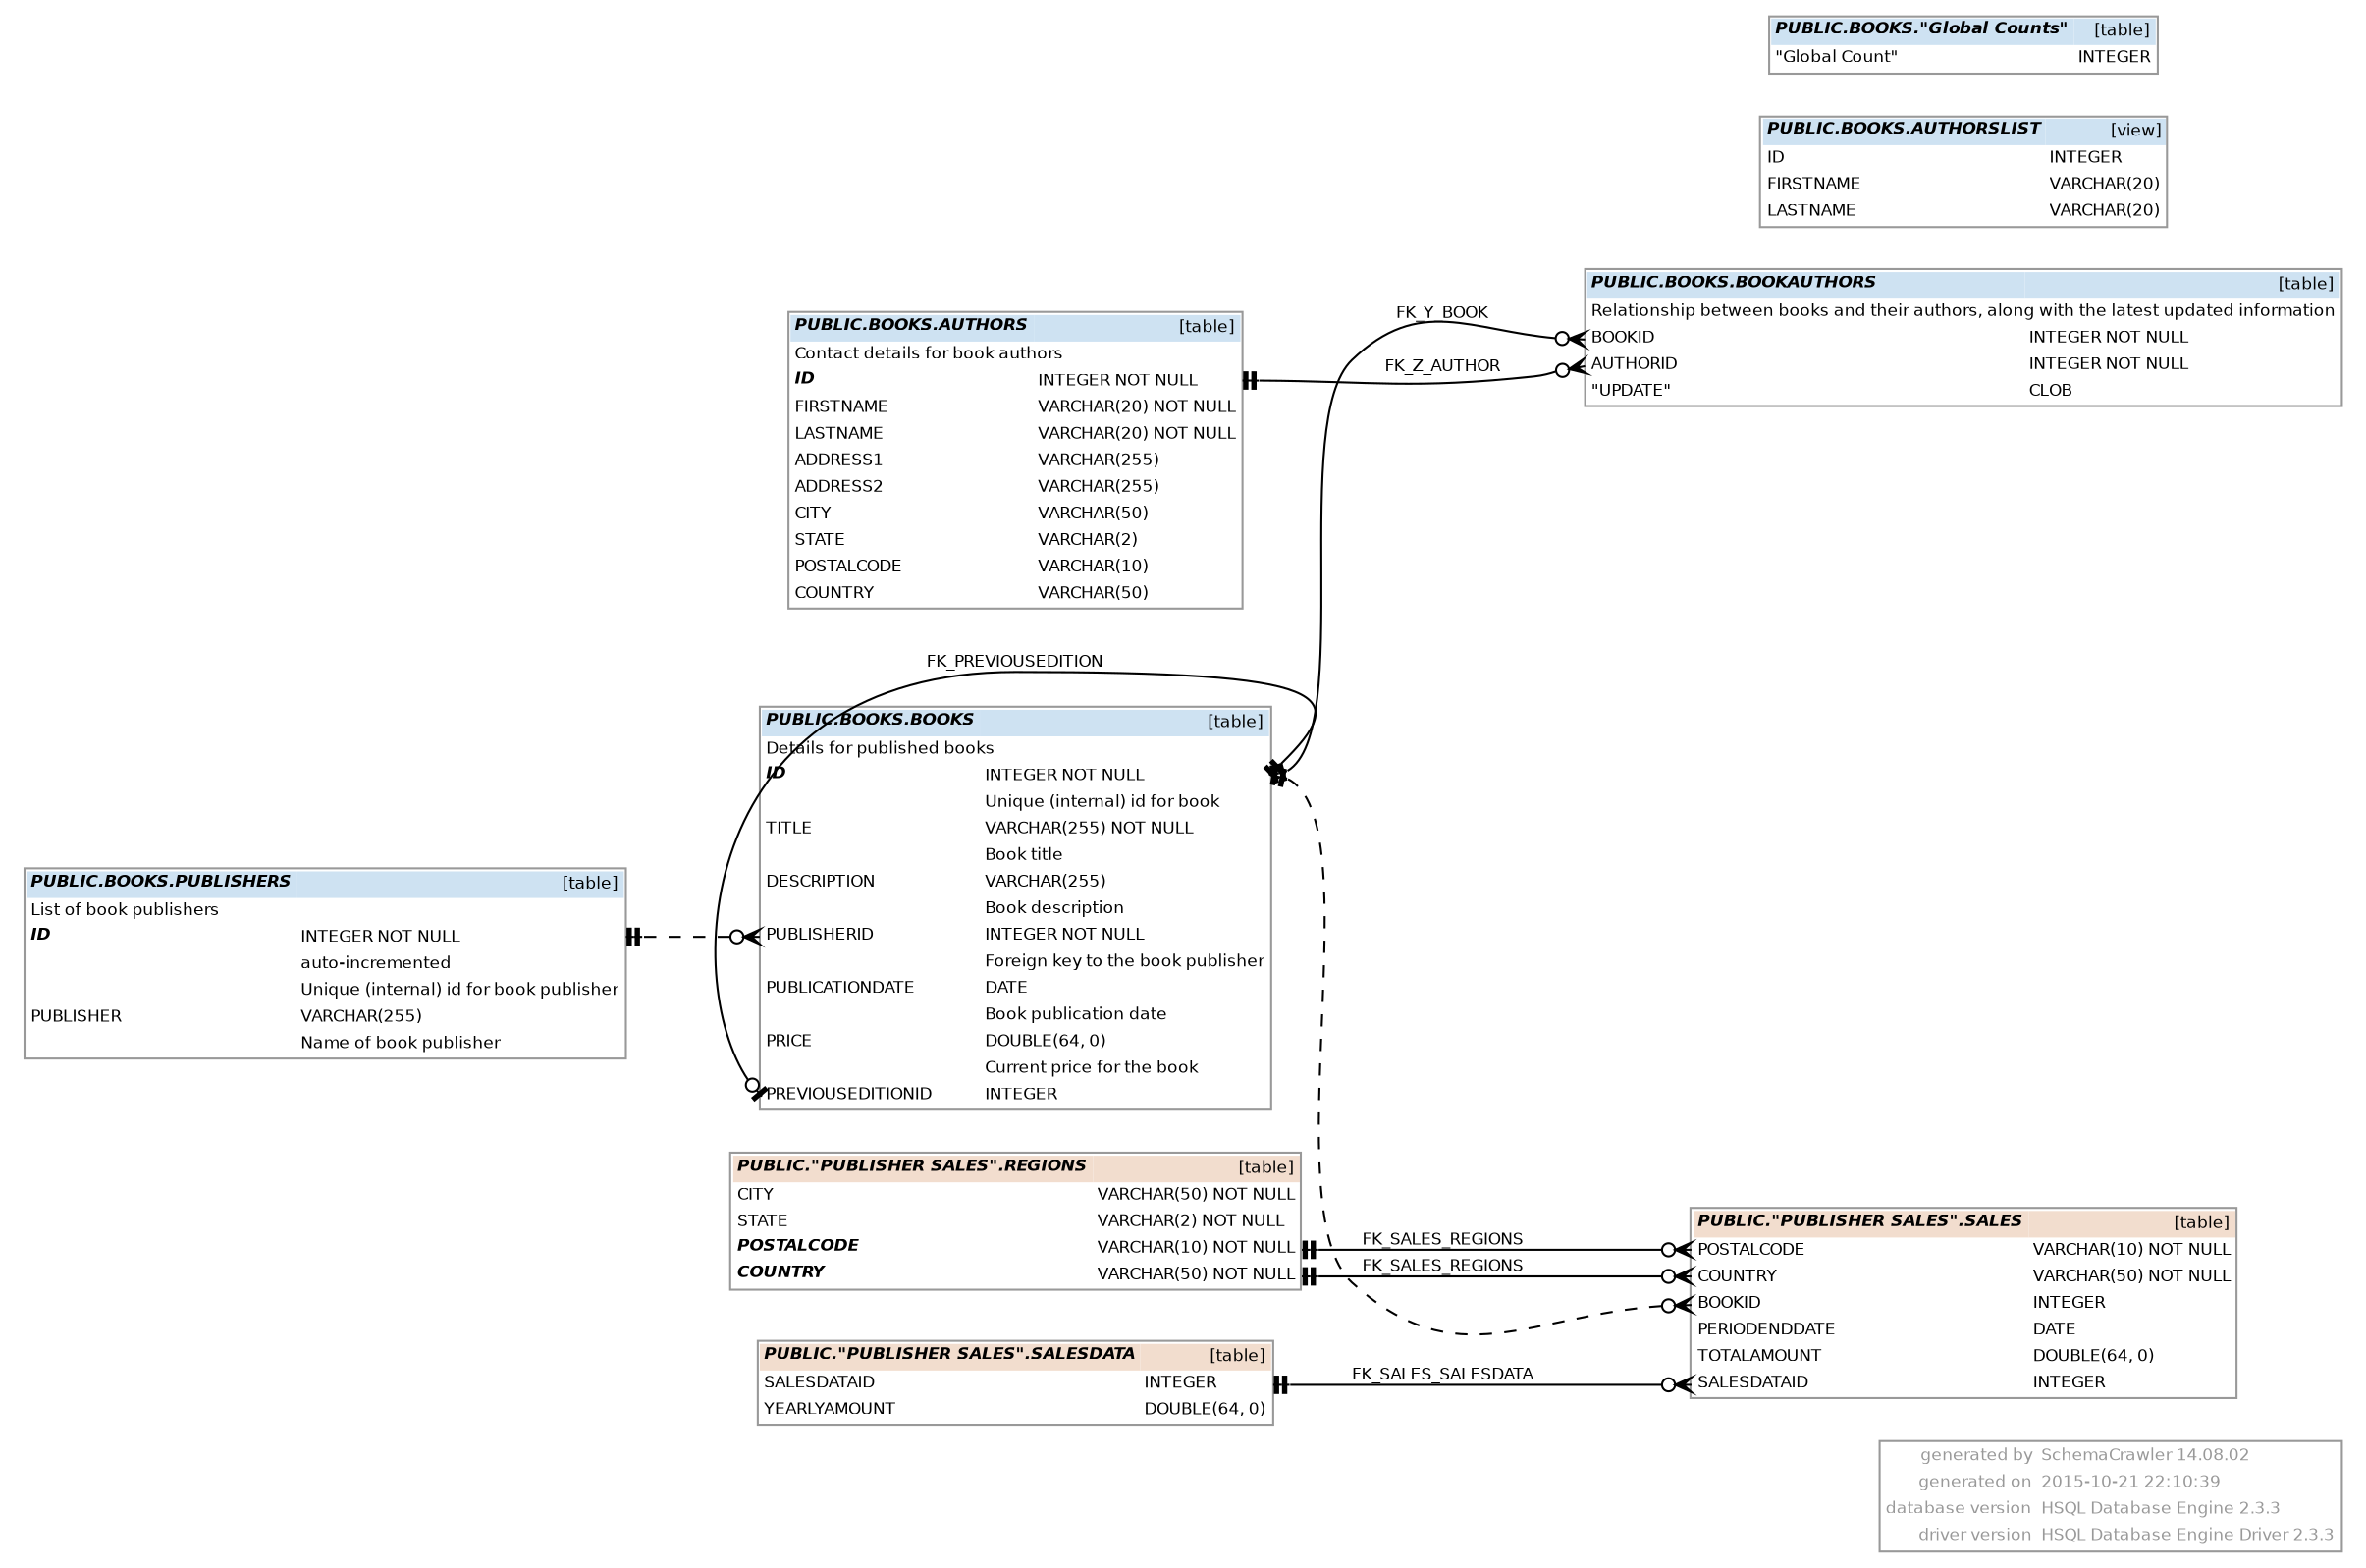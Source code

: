digraph "SchemaCrawler_Diagram" {

  graph [
    nodesep="0.18"
    ranksep="0.46"
    rankdir="RL"
    fontname="Helvetica"
    fontsize="8"
  ];
  
  node [
    fontname="Helvetica"
    fontsize="8"
    shape="plaintext"
  ];
  
  edge [
    fontname="Helvetica"
    fontsize="8"  
    arrowsize="0.8"
  ];


  graph [fontcolor="#999999", 
    label=<
<table color="#999999" border="1" cellborder="0" cellspacing="0">
	<tr>
		<td align='right'>generated by</td>
		<td align='left'>SchemaCrawler 14.08.02</td>
	</tr>
	<tr>
		<td align='right'>generated on</td>
		<td align='left'>2015-10-21 22:10:39</td>
	</tr>
	<tr>
		<td align='right'>database version</td>
		<td align='left'>HSQL Database Engine 2.3.3</td>
	</tr>
	<tr>
		<td align='right'>driver version</td>
		<td align='left'>HSQL Database Engine Driver 2.3.3</td>
	</tr>
      </table>    >
    labeljust=r
    labelloc=b
  ];

  /* PUBLIC.BOOKS.AUTHORS -=-=-=-=-=-=-=-=-=-=-=-=-=- */
  "authors_dba8a1ff" [
    label=<
      <table border="1" cellborder="0" cellpadding="2" cellspacing="0" bgcolor="white" color="#999999">
	<tr>
		<td colspan='2' bgcolor='#CEE2F2' align='left'><b><i>PUBLIC.BOOKS.AUTHORS</i></b></td>
		<td bgcolor='#CEE2F2' align='right'>[table]</td>
	</tr>
	<tr>
		<td colspan='3' align='left'>Contact details for book authors</td>
	</tr>
	<tr>
		<td port='id_ecfc5f6a.start' align='left'><b><i>ID</i></b></td>
		<td align='left'> </td>
		<td port='id_ecfc5f6a.end' align='left'>INTEGER NOT NULL</td>
	</tr>
	<tr>
		<td port='firstname_212547ec.start' align='left'>FIRSTNAME</td>
		<td align='left'> </td>
		<td port='firstname_212547ec.end' align='left'>VARCHAR(20) NOT NULL</td>
	</tr>
	<tr>
		<td port='lastname_c2a4e130.start' align='left'>LASTNAME</td>
		<td align='left'> </td>
		<td port='lastname_c2a4e130.end' align='left'>VARCHAR(20) NOT NULL</td>
	</tr>
	<tr>
		<td port='address1_d0f1f1ec.start' align='left'>ADDRESS1</td>
		<td align='left'> </td>
		<td port='address1_d0f1f1ec.end' align='left'>VARCHAR(255)</td>
	</tr>
	<tr>
		<td port='address2_d0f1f1ed.start' align='left'>ADDRESS2</td>
		<td align='left'> </td>
		<td port='address2_d0f1f1ed.end' align='left'>VARCHAR(255)</td>
	</tr>
	<tr>
		<td port='city_9f5f8ffa.start' align='left'>CITY</td>
		<td align='left'> </td>
		<td port='city_9f5f8ffa.end' align='left'>VARCHAR(50)</td>
	</tr>
	<tr>
		<td port='state_4d789fc2.start' align='left'>STATE</td>
		<td align='left'> </td>
		<td port='state_4d789fc2.end' align='left'>VARCHAR(2)</td>
	</tr>
	<tr>
		<td port='postalcode_843cd087.start' align='left'>POSTALCODE</td>
		<td align='left'> </td>
		<td port='postalcode_843cd087.end' align='left'>VARCHAR(10)</td>
	</tr>
	<tr>
		<td port='country_7bfb2687.start' align='left'>COUNTRY</td>
		<td align='left'> </td>
		<td port='country_7bfb2687.end' align='left'>VARCHAR(50)</td>
	</tr>
      </table>
    >
  ];

  "bookauthors_aa4376":"authorid_19681b5e.start":w -> "authors_dba8a1ff":"id_ecfc5f6a.end":e [label=<FK_Z_AUTHOR> style="solid" dir="both" arrowhead="teetee" arrowtail="crowodot"];


  /* PUBLIC.BOOKS.AUTHORSLIST -=-=-=-=-=-=-=-=-=-=-=-=-=- */
  "authorslist_b29d331d" [
    label=<
      <table border="1" cellborder="0" cellpadding="2" cellspacing="0" bgcolor="white" color="#999999">
	<tr>
		<td colspan='2' bgcolor='#CEE2F2' align='left'><b><i>PUBLIC.BOOKS.AUTHORSLIST</i></b></td>
		<td bgcolor='#CEE2F2' align='right'>[view]</td>
	</tr>
	<tr>
		<td port='id_837fd18c.start' align='left'>ID</td>
		<td align='left'> </td>
		<td port='id_837fd18c.end' align='left'>INTEGER</td>
	</tr>
	<tr>
		<td port='firstname_d3258b8a.start' align='left'>FIRSTNAME</td>
		<td align='left'> </td>
		<td port='firstname_d3258b8a.end' align='left'>VARCHAR(20)</td>
	</tr>
	<tr>
		<td port='lastname_b7deb1d2.start' align='left'>LASTNAME</td>
		<td align='left'> </td>
		<td port='lastname_b7deb1d2.end' align='left'>VARCHAR(20)</td>
	</tr>
      </table>
    >
  ];



  /* PUBLIC.BOOKS.BOOKAUTHORS -=-=-=-=-=-=-=-=-=-=-=-=-=- */
  "bookauthors_aa4376" [
    label=<
      <table border="1" cellborder="0" cellpadding="2" cellspacing="0" bgcolor="white" color="#999999">
	<tr>
		<td colspan='2' bgcolor='#CEE2F2' align='left'><b><i>PUBLIC.BOOKS.BOOKAUTHORS</i></b></td>
		<td bgcolor='#CEE2F2' align='right'>[table]</td>
	</tr>
	<tr>
		<td colspan='3' align='left'>Relationship between books and their authors, along with the latest updated information</td>
	</tr>
	<tr>
		<td port='bookid_931bd73c.start' align='left'>BOOKID</td>
		<td align='left'> </td>
		<td port='bookid_931bd73c.end' align='left'>INTEGER NOT NULL</td>
	</tr>
	<tr>
		<td port='authorid_19681b5e.start' align='left'>AUTHORID</td>
		<td align='left'> </td>
		<td port='authorid_19681b5e.end' align='left'>INTEGER NOT NULL</td>
	</tr>
	<tr>
		<td port='update_7e11958f.start' align='left'>"UPDATE"</td>
		<td align='left'> </td>
		<td port='update_7e11958f.end' align='left'>CLOB</td>
	</tr>
      </table>
    >
  ];



  /* PUBLIC.BOOKS.BOOKS -=-=-=-=-=-=-=-=-=-=-=-=-=- */
  "books_afd2ba21" [
    label=<
      <table border="1" cellborder="0" cellpadding="2" cellspacing="0" bgcolor="white" color="#999999">
	<tr>
		<td colspan='2' bgcolor='#CEE2F2' align='left'><b><i>PUBLIC.BOOKS.BOOKS</i></b></td>
		<td bgcolor='#CEE2F2' align='right'>[table]</td>
	</tr>
	<tr>
		<td colspan='3' align='left'>Details for published books</td>
	</tr>
	<tr>
		<td port='id_bb8abc08.start' align='left'><b><i>ID</i></b></td>
		<td align='left'> </td>
		<td port='id_bb8abc08.end' align='left'>INTEGER NOT NULL</td>
	</tr>
	<tr>
		<td align='left'></td>
		<td align='left'> </td>
		<td align='left'>Unique (internal) id for book</td>
	</tr>
	<tr>
		<td port='title_764df42b.start' align='left'>TITLE</td>
		<td align='left'> </td>
		<td port='title_764df42b.end' align='left'>VARCHAR(255) NOT NULL</td>
	</tr>
	<tr>
		<td align='left'></td>
		<td align='left'> </td>
		<td align='left'>Book title</td>
	</tr>
	<tr>
		<td port='description_f1e45f8f.start' align='left'>DESCRIPTION</td>
		<td align='left'> </td>
		<td port='description_f1e45f8f.end' align='left'>VARCHAR(255)</td>
	</tr>
	<tr>
		<td align='left'></td>
		<td align='left'> </td>
		<td align='left'>Book description</td>
	</tr>
	<tr>
		<td port='publisherid_3413fbaa.start' align='left'>PUBLISHERID</td>
		<td align='left'> </td>
		<td port='publisherid_3413fbaa.end' align='left'>INTEGER NOT NULL</td>
	</tr>
	<tr>
		<td align='left'></td>
		<td align='left'> </td>
		<td align='left'>Foreign key to the book publisher</td>
	</tr>
	<tr>
		<td port='publicationdate_bf876ded.start' align='left'>PUBLICATIONDATE</td>
		<td align='left'> </td>
		<td port='publicationdate_bf876ded.end' align='left'>DATE</td>
	</tr>
	<tr>
		<td align='left'></td>
		<td align='left'> </td>
		<td align='left'>Book publication date</td>
	</tr>
	<tr>
		<td port='price_7619831c.start' align='left'>PRICE</td>
		<td align='left'> </td>
		<td port='price_7619831c.end' align='left'>DOUBLE(64, 0)</td>
	</tr>
	<tr>
		<td align='left'></td>
		<td align='left'> </td>
		<td align='left'>Current price for the book</td>
	</tr>
	<tr>
		<td port='previouseditionid_8c50cb95.start' align='left'>PREVIOUSEDITIONID</td>
		<td align='left'> </td>
		<td port='previouseditionid_8c50cb95.end' align='left'>INTEGER</td>
	</tr>
      </table>
    >
  ];

  "bookauthors_aa4376":"bookid_931bd73c.start":w -> "books_afd2ba21":"id_bb8abc08.end":e [label=<FK_Y_BOOK> style="solid" dir="both" arrowhead="teetee" arrowtail="crowodot"];
  "books_afd2ba21":"previouseditionid_8c50cb95.start":w -> "books_afd2ba21":"id_bb8abc08.end":e [label=<FK_PREVIOUSEDITION> style="solid" dir="both" arrowhead="teetee" arrowtail="teeodot"];
  "sales_20be6f95":"bookid_3c829a3d.start":w -> "books_afd2ba21":"id_bb8abc08.end":e [label=<> style="dashed" dir="both" arrowhead="teetee" arrowtail="crowodot"];


  /* PUBLIC.BOOKS."Global Counts" -=-=-=-=-=-=-=-=-=-=-=-=-=- */
  "globalcounts_2ab3635a" [
    label=<
      <table border="1" cellborder="0" cellpadding="2" cellspacing="0" bgcolor="white" color="#999999">
	<tr>
		<td colspan='2' bgcolor='#CEE2F2' align='left'><b><i>PUBLIC.BOOKS."Global Counts"</i></b></td>
		<td bgcolor='#CEE2F2' align='right'>[table]</td>
	</tr>
	<tr>
		<td port='globalcount_22cfa042.start' align='left'>"Global Count"</td>
		<td align='left'> </td>
		<td port='globalcount_22cfa042.end' align='left'>INTEGER</td>
	</tr>
      </table>
    >
  ];



  /* PUBLIC.BOOKS.PUBLISHERS -=-=-=-=-=-=-=-=-=-=-=-=-=- */
  "publishers_b8da20c0" [
    label=<
      <table border="1" cellborder="0" cellpadding="2" cellspacing="0" bgcolor="white" color="#999999">
	<tr>
		<td colspan='2' bgcolor='#CEE2F2' align='left'><b><i>PUBLIC.BOOKS.PUBLISHERS</i></b></td>
		<td bgcolor='#CEE2F2' align='right'>[table]</td>
	</tr>
	<tr>
		<td colspan='3' align='left'>List of book publishers</td>
	</tr>
	<tr>
		<td port='id_6fc9dd09.start' align='left'><b><i>ID</i></b></td>
		<td align='left'> </td>
		<td port='id_6fc9dd09.end' align='left'>INTEGER NOT NULL</td>
	</tr>
	<tr>
		<td align='left'></td>
		<td align='left'> </td>
		<td align='left'>auto-incremented</td>
	</tr>
	<tr>
		<td align='left'></td>
		<td align='left'> </td>
		<td align='left'>Unique (internal) id for book publisher</td>
	</tr>
	<tr>
		<td port='publisher_13c8362e.start' align='left'>PUBLISHER</td>
		<td align='left'> </td>
		<td port='publisher_13c8362e.end' align='left'>VARCHAR(255)</td>
	</tr>
	<tr>
		<td align='left'></td>
		<td align='left'> </td>
		<td align='left'>Name of book publisher</td>
	</tr>
      </table>
    >
  ];

  "books_afd2ba21":"publisherid_3413fbaa.start":w -> "publishers_b8da20c0":"id_6fc9dd09.end":e [label=<> style="dashed" dir="both" arrowhead="teetee" arrowtail="crowodot"];


  /* PUBLIC."PUBLISHER SALES".REGIONS -=-=-=-=-=-=-=-=-=-=-=-=-=- */
  "regions_bc895c48" [
    label=<
      <table border="1" cellborder="0" cellpadding="2" cellspacing="0" bgcolor="white" color="#999999">
	<tr>
		<td colspan='2' bgcolor='#F2DDCE' align='left'><b><i>PUBLIC."PUBLISHER SALES".REGIONS</i></b></td>
		<td bgcolor='#F2DDCE' align='right'>[table]</td>
	</tr>
	<tr>
		<td port='city_2c74db51.start' align='left'>CITY</td>
		<td align='left'> </td>
		<td port='city_2c74db51.end' align='left'>VARCHAR(50) NOT NULL</td>
	</tr>
	<tr>
		<td port='state_630cbf4b.start' align='left'>STATE</td>
		<td align='left'> </td>
		<td port='state_630cbf4b.end' align='left'>VARCHAR(2) NOT NULL</td>
	</tr>
	<tr>
		<td port='postalcode_9b2bfe9e.start' align='left'><b><i>POSTALCODE</i></b></td>
		<td align='left'> </td>
		<td port='postalcode_9b2bfe9e.end' align='left'>VARCHAR(10) NOT NULL</td>
	</tr>
	<tr>
		<td port='country_7d0587d0.start' align='left'><b><i>COUNTRY</i></b></td>
		<td align='left'> </td>
		<td port='country_7d0587d0.end' align='left'>VARCHAR(50) NOT NULL</td>
	</tr>
      </table>
    >
  ];

  "sales_20be6f95":"postalcode_738bc931.start":w -> "regions_bc895c48":"postalcode_9b2bfe9e.end":e [label=<FK_SALES_REGIONS> style="solid" dir="both" arrowhead="teetee" arrowtail="crowodot"];
  "sales_20be6f95":"country_890cfe1d.start":w -> "regions_bc895c48":"country_7d0587d0.end":e [label=<FK_SALES_REGIONS> style="solid" dir="both" arrowhead="teetee" arrowtail="crowodot"];


  /* PUBLIC."PUBLISHER SALES".SALES -=-=-=-=-=-=-=-=-=-=-=-=-=- */
  "sales_20be6f95" [
    label=<
      <table border="1" cellborder="0" cellpadding="2" cellspacing="0" bgcolor="white" color="#999999">
	<tr>
		<td colspan='2' bgcolor='#F2DDCE' align='left'><b><i>PUBLIC."PUBLISHER SALES".SALES</i></b></td>
		<td bgcolor='#F2DDCE' align='right'>[table]</td>
	</tr>
	<tr>
		<td port='postalcode_738bc931.start' align='left'>POSTALCODE</td>
		<td align='left'> </td>
		<td port='postalcode_738bc931.end' align='left'>VARCHAR(10) NOT NULL</td>
	</tr>
	<tr>
		<td port='country_890cfe1d.start' align='left'>COUNTRY</td>
		<td align='left'> </td>
		<td port='country_890cfe1d.end' align='left'>VARCHAR(50) NOT NULL</td>
	</tr>
	<tr>
		<td port='bookid_3c829a3d.start' align='left'>BOOKID</td>
		<td align='left'> </td>
		<td port='bookid_3c829a3d.end' align='left'>INTEGER</td>
	</tr>
	<tr>
		<td port='periodenddate_1bd9ab6f.start' align='left'>PERIODENDDATE</td>
		<td align='left'> </td>
		<td port='periodenddate_1bd9ab6f.end' align='left'>DATE</td>
	</tr>
	<tr>
		<td port='totalamount_63baaba3.start' align='left'>TOTALAMOUNT</td>
		<td align='left'> </td>
		<td port='totalamount_63baaba3.end' align='left'>DOUBLE(64, 0)</td>
	</tr>
	<tr>
		<td port='salesdataid_e6f60d58.start' align='left'>SALESDATAID</td>
		<td align='left'> </td>
		<td port='salesdataid_e6f60d58.end' align='left'>INTEGER</td>
	</tr>
      </table>
    >
  ];



  /* PUBLIC."PUBLISHER SALES".SALESDATA -=-=-=-=-=-=-=-=-=-=-=-=-=- */
  "salesdata_b64284bf" [
    label=<
      <table border="1" cellborder="0" cellpadding="2" cellspacing="0" bgcolor="white" color="#999999">
	<tr>
		<td colspan='2' bgcolor='#F2DDCE' align='left'><b><i>PUBLIC."PUBLISHER SALES".SALESDATA</i></b></td>
		<td bgcolor='#F2DDCE' align='right'>[table]</td>
	</tr>
	<tr>
		<td port='salesdataid_3781b382.start' align='left'>SALESDATAID</td>
		<td align='left'> </td>
		<td port='salesdataid_3781b382.end' align='left'>INTEGER</td>
	</tr>
	<tr>
		<td port='yearlyamount_c221b831.start' align='left'>YEARLYAMOUNT</td>
		<td align='left'> </td>
		<td port='yearlyamount_c221b831.end' align='left'>DOUBLE(64, 0)</td>
	</tr>
      </table>
    >
  ];

  "sales_20be6f95":"salesdataid_e6f60d58.start":w -> "salesdata_b64284bf":"salesdataid_3781b382.end":e [label=<FK_SALES_SALESDATA> style="solid" dir="both" arrowhead="teetee" arrowtail="crowodot"];


}
